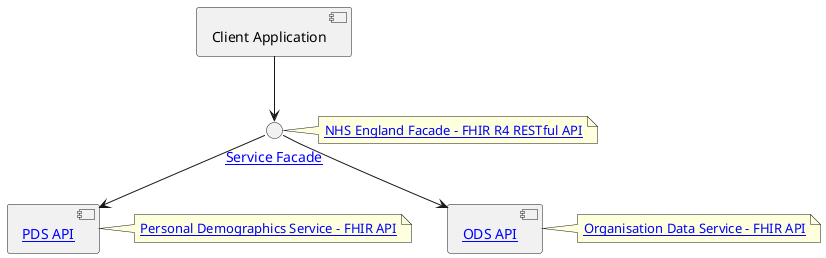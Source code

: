 @startuml

component ClientApplication as "Client Application"

interface facade as "[[ActorDefinition-ServiceFacade.html Service Facade]]"
note right
[[CapabilityStatement-NHSEFacade.html NHS England Facade - FHIR R4 RESTful API]]
end note

component "[[ActorDefinition-DirectoryService.html PDS API]]" as PDSDirectoryService
note right
[[https://digital.nhs.uk/developer/api-catalogue/personal-demographics-service-fhir Personal Demographics Service - FHIR API]]
end note

component "[[ActorDefinition-DirectoryService.html ODS API]]" as ODSDirectoryService
note right
[[https://digital.nhs.uk/developer/api-catalogue/organisation-data-service-fhir Organisation Data Service - FHIR API]]
end note

ClientApplication -d-> facade

facade -d-> PDSDirectoryService
facade -d-> ODSDirectoryService


@enduml
